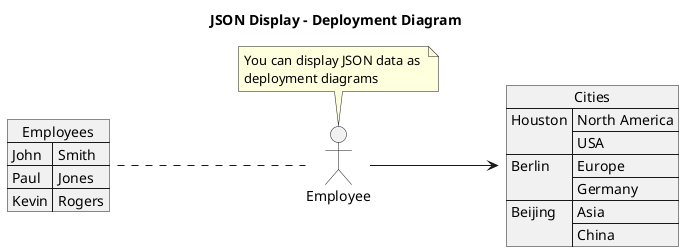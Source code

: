@startuml Json_with_Deployment

title JSON Display - Deployment Diagram

left to right direction
actor Employee

	json Employees {
  	"John":"Smith",
  	"Paul":"Jones",
  	"Kevin": "Rogers"
	}
	
	json Cities {
	"Houston" : ["North America", "USA"],
	"Berlin" : ["Europe", "Germany"],
	"Beijing" : ["Asia", "China"]
	}
	
	Employees ... Employee
	Employee --> Cities
	
note top of Employee
	You can display JSON data as 
	deployment diagrams
end note




@enduml